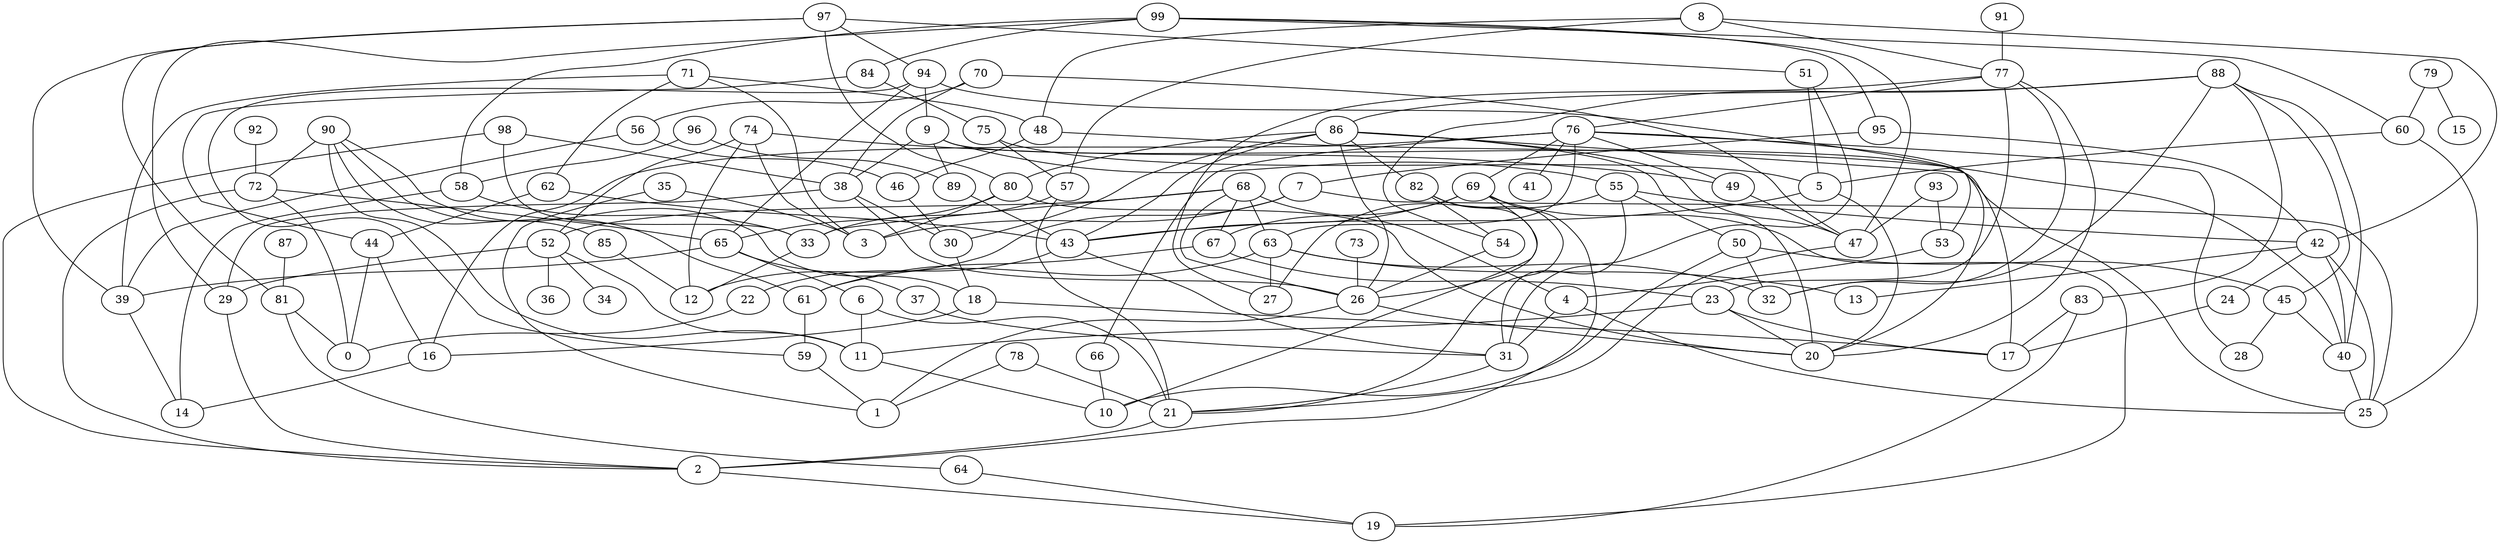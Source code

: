 digraph GG_graph {

subgraph G_graph {
edge [color = black]
"51" -> "31" [dir = none]
"78" -> "21" [dir = none]
"92" -> "72" [dir = none]
"91" -> "77" [dir = none]
"64" -> "19" [dir = none]
"93" -> "53" [dir = none]
"4" -> "25" [dir = none]
"23" -> "20" [dir = none]
"85" -> "12" [dir = none]
"87" -> "81" [dir = none]
"42" -> "40" [dir = none]
"46" -> "30" [dir = none]
"37" -> "31" [dir = none]
"63" -> "13" [dir = none]
"63" -> "32" [dir = none]
"70" -> "38" [dir = none]
"66" -> "10" [dir = none]
"98" -> "33" [dir = none]
"98" -> "2" [dir = none]
"52" -> "36" [dir = none]
"52" -> "34" [dir = none]
"52" -> "29" [dir = none]
"45" -> "28" [dir = none]
"31" -> "21" [dir = none]
"97" -> "39" [dir = none]
"97" -> "81" [dir = none]
"97" -> "94" [dir = none]
"97" -> "80" [dir = none]
"61" -> "59" [dir = none]
"38" -> "29" [dir = none]
"56" -> "46" [dir = none]
"56" -> "39" [dir = none]
"79" -> "15" [dir = none]
"79" -> "60" [dir = none]
"88" -> "83" [dir = none]
"88" -> "45" [dir = none]
"88" -> "32" [dir = none]
"88" -> "40" [dir = none]
"88" -> "86" [dir = none]
"75" -> "57" [dir = none]
"7" -> "12" [dir = none]
"7" -> "3" [dir = none]
"65" -> "6" [dir = none]
"72" -> "0" [dir = none]
"72" -> "65" [dir = none]
"99" -> "95" [dir = none]
"99" -> "58" [dir = none]
"99" -> "84" [dir = none]
"99" -> "29" [dir = none]
"29" -> "2" [dir = none]
"40" -> "25" [dir = none]
"18" -> "16" [dir = none]
"73" -> "26" [dir = none]
"84" -> "44" [dir = none]
"84" -> "75" [dir = none]
"80" -> "3" [dir = none]
"80" -> "65" [dir = none]
"81" -> "64" [dir = none]
"69" -> "2" [dir = none]
"69" -> "67" [dir = none]
"69" -> "26" [dir = none]
"90" -> "11" [dir = none]
"11" -> "10" [dir = none]
"39" -> "14" [dir = none]
"86" -> "17" [dir = none]
"86" -> "43" [dir = none]
"86" -> "82" [dir = none]
"86" -> "26" [dir = none]
"86" -> "80" [dir = none]
"55" -> "50" [dir = none]
"55" -> "27" [dir = none]
"62" -> "43" [dir = none]
"24" -> "17" [dir = none]
"82" -> "54" [dir = none]
"82" -> "21" [dir = none]
"82" -> "10" [dir = none]
"89" -> "43" [dir = none]
"26" -> "1" [dir = none]
"26" -> "20" [dir = none]
"96" -> "58" [dir = none]
"47" -> "21" [dir = none]
"43" -> "22" [dir = none]
"94" -> "53" [dir = none]
"94" -> "59" [dir = none]
"68" -> "67" [dir = none]
"71" -> "48" [dir = none]
"71" -> "3" [dir = none]
"5" -> "20" [dir = none]
"9" -> "38" [dir = none]
"74" -> "12" [dir = none]
"76" -> "49" [dir = none]
"76" -> "41" [dir = none]
"76" -> "16" [dir = none]
"76" -> "69" [dir = none]
"60" -> "5" [dir = none]
"77" -> "27" [dir = none]
"77" -> "20" [dir = none]
"8" -> "42" [dir = none]
"35" -> "1" [dir = none]
"71" -> "62" [dir = none]
"18" -> "17" [dir = none]
"75" -> "5" [dir = none]
"67" -> "23" [dir = none]
"69" -> "19" [dir = none]
"2" -> "19" [dir = none]
"95" -> "7" [dir = none]
"96" -> "89" [dir = none]
"54" -> "26" [dir = none]
"55" -> "42" [dir = none]
"16" -> "14" [dir = none]
"77" -> "23" [dir = none]
"97" -> "51" [dir = none]
"70" -> "56" [dir = none]
"68" -> "63" [dir = none]
"23" -> "17" [dir = none]
"44" -> "0" [dir = none]
"52" -> "11" [dir = none]
"68" -> "52" [dir = none]
"93" -> "47" [dir = none]
"38" -> "30" [dir = none]
"70" -> "47" [dir = none]
"59" -> "1" [dir = none]
"94" -> "65" [dir = none]
"78" -> "1" [dir = none]
"50" -> "32" [dir = none]
"90" -> "72" [dir = none]
"8" -> "48" [dir = none]
"42" -> "13" [dir = none]
"76" -> "28" [dir = none]
"74" -> "3" [dir = none]
"48" -> "46" [dir = none]
"33" -> "12" [dir = none]
"44" -> "16" [dir = none]
"86" -> "47" [dir = none]
"99" -> "60" [dir = none]
"74" -> "52" [dir = none]
"53" -> "4" [dir = none]
"72" -> "2" [dir = none]
"8" -> "77" [dir = none]
"7" -> "25" [dir = none]
"60" -> "25" [dir = none]
"9" -> "89" [dir = none]
"68" -> "26" [dir = none]
"42" -> "24" [dir = none]
"90" -> "61" [dir = none]
"21" -> "2" [dir = none]
"50" -> "10" [dir = none]
"9" -> "55" [dir = none]
"83" -> "17" [dir = none]
"81" -> "0" [dir = none]
"94" -> "9" [dir = none]
"9" -> "25" [dir = none]
"50" -> "45" [dir = none]
"77" -> "76" [dir = none]
"80" -> "20" [dir = none]
"5" -> "43" [dir = none]
"58" -> "14" [dir = none]
"65" -> "37" [dir = none]
"55" -> "31" [dir = none]
"98" -> "38" [dir = none]
"95" -> "42" [dir = none]
"90" -> "85" [dir = none]
"69" -> "43" [dir = none]
"65" -> "39" [dir = none]
"63" -> "27" [dir = none]
"51" -> "5" [dir = none]
"71" -> "39" [dir = none]
"86" -> "30" [dir = none]
"22" -> "0" [dir = none]
"76" -> "63" [dir = none]
"49" -> "47" [dir = none]
"38" -> "26" [dir = none]
"76" -> "66" [dir = none]
"74" -> "49" [dir = none]
"42" -> "25" [dir = none]
"68" -> "33" [dir = none]
"68" -> "4" [dir = none]
"6" -> "21" [dir = none]
"76" -> "20" [dir = none]
"48" -> "40" [dir = none]
"6" -> "11" [dir = none]
"45" -> "40" [dir = none]
"58" -> "33" [dir = none]
"99" -> "47" [dir = none]
"35" -> "3" [dir = none]
"30" -> "18" [dir = none]
"8" -> "57" [dir = none]
"57" -> "21" [dir = none]
"43" -> "31" [dir = none]
"62" -> "44" [dir = none]
"77" -> "32" [dir = none]
"86" -> "20" [dir = none]
"83" -> "19" [dir = none]
"90" -> "18" [dir = none]
"4" -> "31" [dir = none]
"57" -> "33" [dir = none]
"67" -> "61" [dir = none]
"88" -> "54" [dir = none]
"63" -> "61" [dir = none]
"23" -> "11" [dir = none]
}

}
